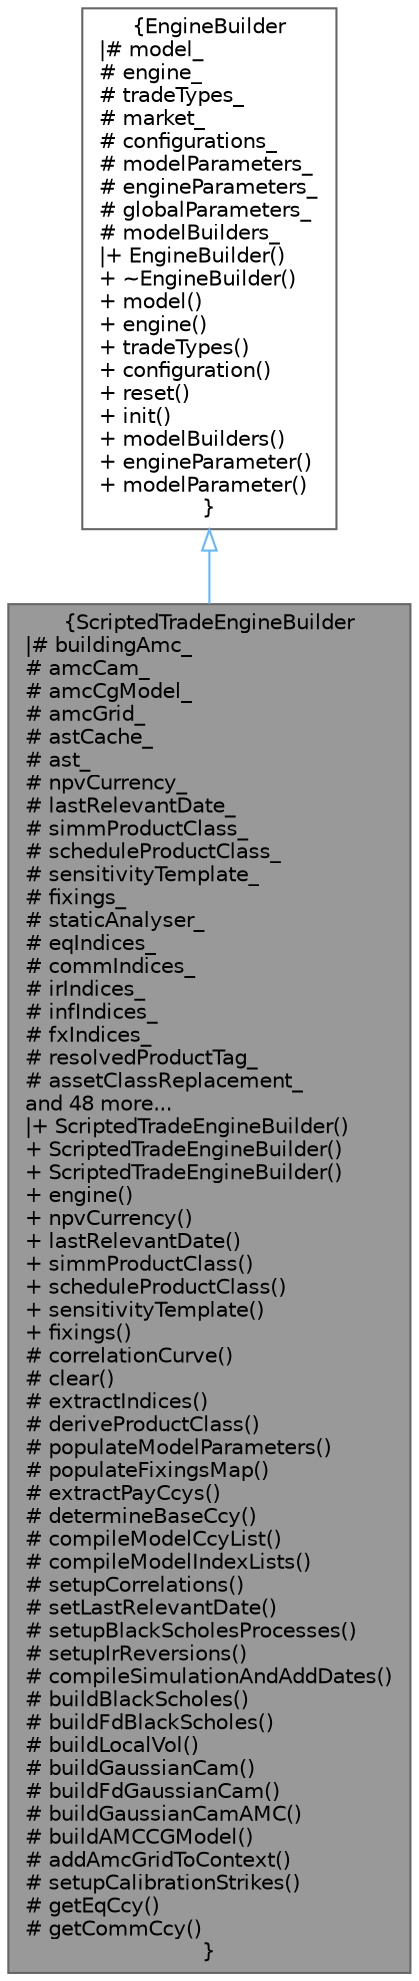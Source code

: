 digraph "ScriptedTradeEngineBuilder"
{
 // INTERACTIVE_SVG=YES
 // LATEX_PDF_SIZE
  bgcolor="transparent";
  edge [fontname=Helvetica,fontsize=10,labelfontname=Helvetica,labelfontsize=10];
  node [fontname=Helvetica,fontsize=10,shape=box,height=0.2,width=0.4];
  Node1 [label="{ScriptedTradeEngineBuilder\n|# buildingAmc_\l# amcCam_\l# amcCgModel_\l# amcGrid_\l# astCache_\l# ast_\l# npvCurrency_\l# lastRelevantDate_\l# simmProductClass_\l# scheduleProductClass_\l# sensitivityTemplate_\l# fixings_\l# staticAnalyser_\l# eqIndices_\l# commIndices_\l# irIndices_\l# infIndices_\l# fxIndices_\l# resolvedProductTag_\l# assetClassReplacement_\land 48 more...\l|+ ScriptedTradeEngineBuilder()\l+ ScriptedTradeEngineBuilder()\l+ ScriptedTradeEngineBuilder()\l+ engine()\l+ npvCurrency()\l+ lastRelevantDate()\l+ simmProductClass()\l+ scheduleProductClass()\l+ sensitivityTemplate()\l+ fixings()\l# correlationCurve()\l# clear()\l# extractIndices()\l# deriveProductClass()\l# populateModelParameters()\l# populateFixingsMap()\l# extractPayCcys()\l# determineBaseCcy()\l# compileModelCcyList()\l# compileModelIndexLists()\l# setupCorrelations()\l# setLastRelevantDate()\l# setupBlackScholesProcesses()\l# setupIrReversions()\l# compileSimulationAndAddDates()\l# buildBlackScholes()\l# buildFdBlackScholes()\l# buildLocalVol()\l# buildGaussianCam()\l# buildFdGaussianCam()\l# buildGaussianCamAMC()\l# buildAMCCGModel()\l# addAmcGridToContext()\l# setupCalibrationStrikes()\l# getEqCcy()\l# getCommCcy()\l}",height=0.2,width=0.4,color="gray40", fillcolor="grey60", style="filled", fontcolor="black",tooltip=" "];
  Node2 -> Node1 [dir="back",color="steelblue1",style="solid",arrowtail="onormal"];
  Node2 [label="{EngineBuilder\n|# model_\l# engine_\l# tradeTypes_\l# market_\l# configurations_\l# modelParameters_\l# engineParameters_\l# globalParameters_\l# modelBuilders_\l|+ EngineBuilder()\l+ ~EngineBuilder()\l+ model()\l+ engine()\l+ tradeTypes()\l+ configuration()\l+ reset()\l+ init()\l+ modelBuilders()\l+ engineParameter()\l+ modelParameter()\l}",height=0.2,width=0.4,color="gray40", fillcolor="white", style="filled",URL="$classore_1_1data_1_1_engine_builder.html",tooltip="Base PricingEngine Builder class for a specific model and engine."];
}

